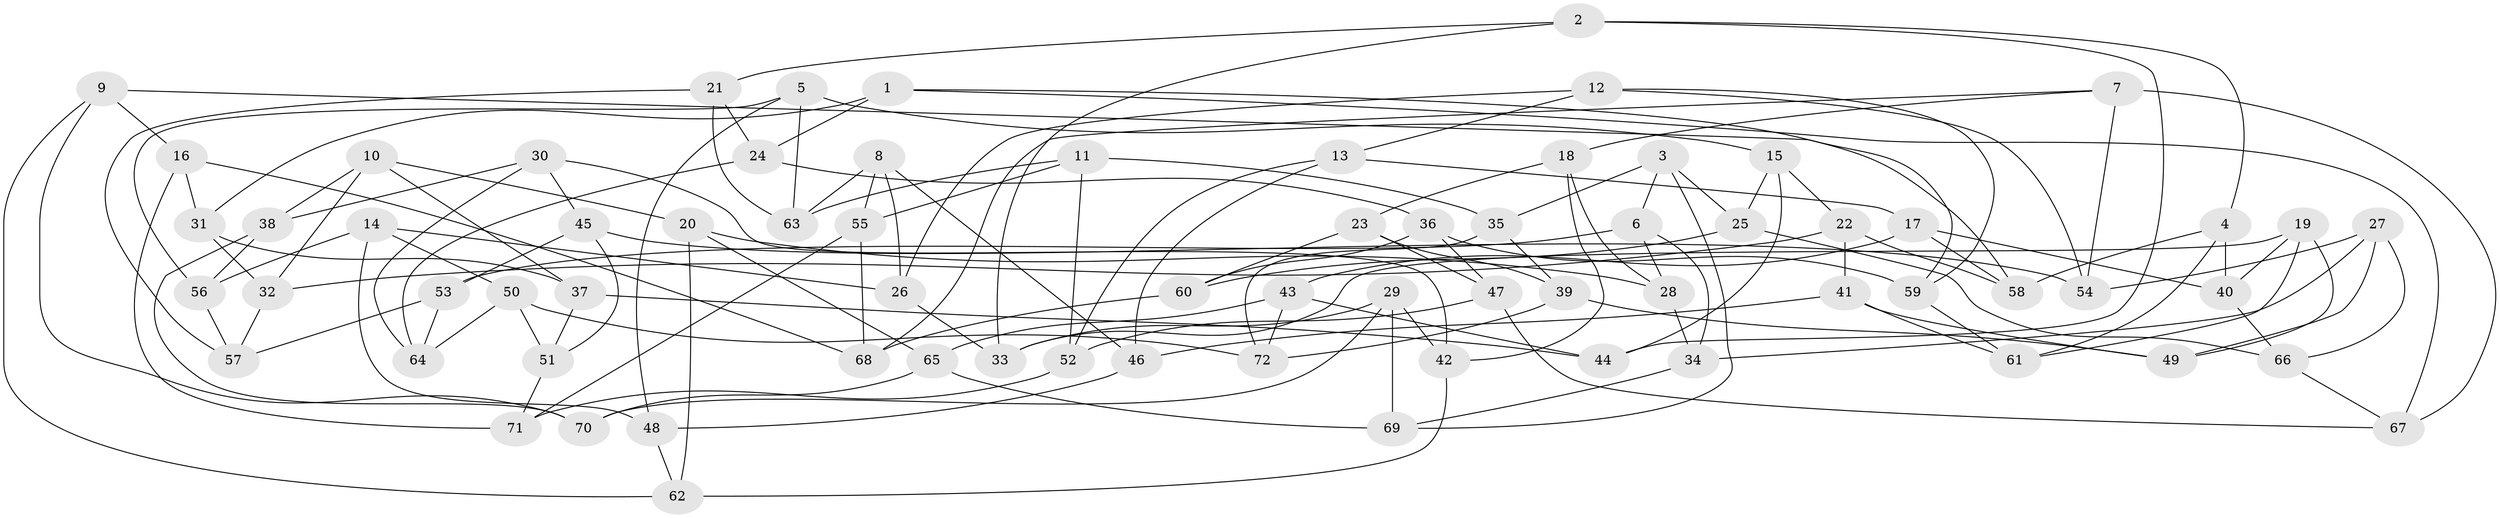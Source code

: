 // coarse degree distribution, {12: 0.022222222222222223, 10: 0.06666666666666667, 7: 0.044444444444444446, 3: 0.13333333333333333, 11: 0.022222222222222223, 4: 0.6888888888888889, 5: 0.022222222222222223}
// Generated by graph-tools (version 1.1) at 2025/54/03/04/25 22:54:04]
// undirected, 72 vertices, 144 edges
graph export_dot {
  node [color=gray90,style=filled];
  1;
  2;
  3;
  4;
  5;
  6;
  7;
  8;
  9;
  10;
  11;
  12;
  13;
  14;
  15;
  16;
  17;
  18;
  19;
  20;
  21;
  22;
  23;
  24;
  25;
  26;
  27;
  28;
  29;
  30;
  31;
  32;
  33;
  34;
  35;
  36;
  37;
  38;
  39;
  40;
  41;
  42;
  43;
  44;
  45;
  46;
  47;
  48;
  49;
  50;
  51;
  52;
  53;
  54;
  55;
  56;
  57;
  58;
  59;
  60;
  61;
  62;
  63;
  64;
  65;
  66;
  67;
  68;
  69;
  70;
  71;
  72;
  1 -- 31;
  1 -- 24;
  1 -- 67;
  1 -- 59;
  2 -- 33;
  2 -- 44;
  2 -- 4;
  2 -- 21;
  3 -- 25;
  3 -- 69;
  3 -- 6;
  3 -- 35;
  4 -- 61;
  4 -- 58;
  4 -- 40;
  5 -- 56;
  5 -- 63;
  5 -- 48;
  5 -- 15;
  6 -- 28;
  6 -- 53;
  6 -- 34;
  7 -- 67;
  7 -- 68;
  7 -- 54;
  7 -- 18;
  8 -- 46;
  8 -- 26;
  8 -- 55;
  8 -- 63;
  9 -- 58;
  9 -- 70;
  9 -- 16;
  9 -- 62;
  10 -- 38;
  10 -- 37;
  10 -- 32;
  10 -- 20;
  11 -- 63;
  11 -- 35;
  11 -- 55;
  11 -- 52;
  12 -- 13;
  12 -- 26;
  12 -- 54;
  12 -- 59;
  13 -- 46;
  13 -- 17;
  13 -- 52;
  14 -- 26;
  14 -- 50;
  14 -- 56;
  14 -- 48;
  15 -- 22;
  15 -- 44;
  15 -- 25;
  16 -- 71;
  16 -- 68;
  16 -- 31;
  17 -- 43;
  17 -- 58;
  17 -- 40;
  18 -- 42;
  18 -- 23;
  18 -- 28;
  19 -- 61;
  19 -- 33;
  19 -- 40;
  19 -- 49;
  20 -- 28;
  20 -- 65;
  20 -- 62;
  21 -- 63;
  21 -- 57;
  21 -- 24;
  22 -- 41;
  22 -- 32;
  22 -- 58;
  23 -- 39;
  23 -- 60;
  23 -- 47;
  24 -- 36;
  24 -- 64;
  25 -- 60;
  25 -- 66;
  26 -- 33;
  27 -- 66;
  27 -- 49;
  27 -- 34;
  27 -- 54;
  28 -- 34;
  29 -- 42;
  29 -- 33;
  29 -- 69;
  29 -- 70;
  30 -- 42;
  30 -- 45;
  30 -- 64;
  30 -- 38;
  31 -- 37;
  31 -- 32;
  32 -- 57;
  34 -- 69;
  35 -- 39;
  35 -- 72;
  36 -- 59;
  36 -- 60;
  36 -- 47;
  37 -- 44;
  37 -- 51;
  38 -- 70;
  38 -- 56;
  39 -- 49;
  39 -- 72;
  40 -- 66;
  41 -- 49;
  41 -- 46;
  41 -- 61;
  42 -- 62;
  43 -- 65;
  43 -- 44;
  43 -- 72;
  45 -- 51;
  45 -- 53;
  45 -- 54;
  46 -- 48;
  47 -- 67;
  47 -- 52;
  48 -- 62;
  50 -- 51;
  50 -- 64;
  50 -- 72;
  51 -- 71;
  52 -- 71;
  53 -- 57;
  53 -- 64;
  55 -- 68;
  55 -- 71;
  56 -- 57;
  59 -- 61;
  60 -- 68;
  65 -- 69;
  65 -- 70;
  66 -- 67;
}
